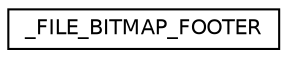 digraph G
{
  edge [fontname="Helvetica",fontsize="10",labelfontname="Helvetica",labelfontsize="10"];
  node [fontname="Helvetica",fontsize="10",shape=record];
  rankdir="LR";
  Node1 [label="_FILE_BITMAP_FOOTER",height=0.2,width=0.4,color="black", fillcolor="white", style="filled",URL="$struct___f_i_l_e___b_i_t_m_a_p___f_o_o_t_e_r.html"];
}
